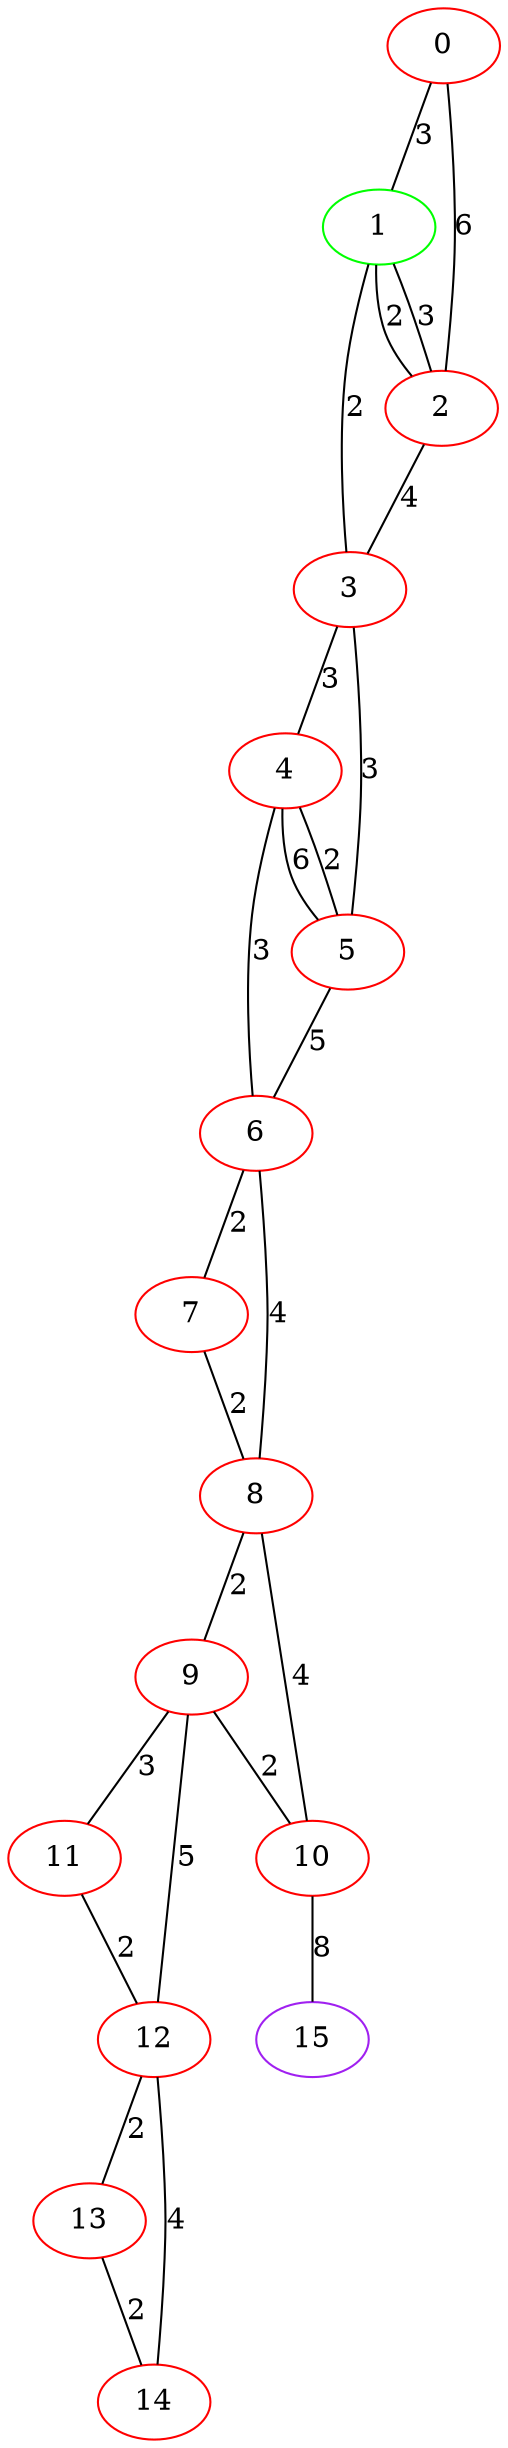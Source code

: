 graph "" {
0 [color=red, weight=1];
1 [color=green, weight=2];
2 [color=red, weight=1];
3 [color=red, weight=1];
4 [color=red, weight=1];
5 [color=red, weight=1];
6 [color=red, weight=1];
7 [color=red, weight=1];
8 [color=red, weight=1];
9 [color=red, weight=1];
10 [color=red, weight=1];
11 [color=red, weight=1];
12 [color=red, weight=1];
13 [color=red, weight=1];
14 [color=red, weight=1];
15 [color=purple, weight=4];
0 -- 1  [key=0, label=3];
0 -- 2  [key=0, label=6];
1 -- 2  [key=0, label=3];
1 -- 2  [key=1, label=2];
1 -- 3  [key=0, label=2];
2 -- 3  [key=0, label=4];
3 -- 4  [key=0, label=3];
3 -- 5  [key=0, label=3];
4 -- 5  [key=0, label=2];
4 -- 5  [key=1, label=6];
4 -- 6  [key=0, label=3];
5 -- 6  [key=0, label=5];
6 -- 8  [key=0, label=4];
6 -- 7  [key=0, label=2];
7 -- 8  [key=0, label=2];
8 -- 9  [key=0, label=2];
8 -- 10  [key=0, label=4];
9 -- 10  [key=0, label=2];
9 -- 11  [key=0, label=3];
9 -- 12  [key=0, label=5];
10 -- 15  [key=0, label=8];
11 -- 12  [key=0, label=2];
12 -- 13  [key=0, label=2];
12 -- 14  [key=0, label=4];
13 -- 14  [key=0, label=2];
}

